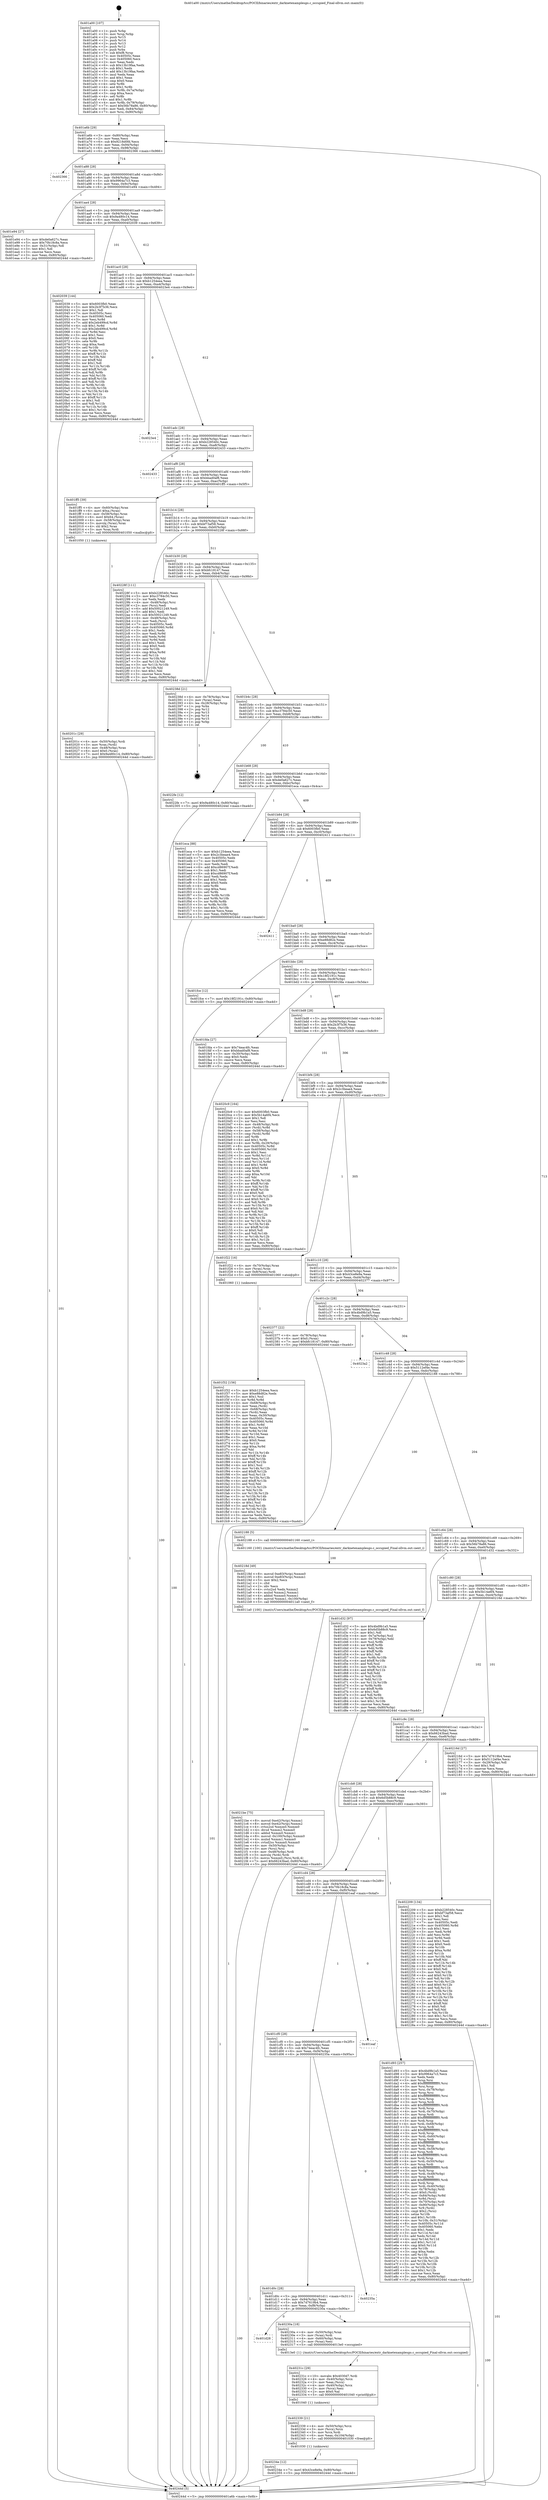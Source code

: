 digraph "0x401a00" {
  label = "0x401a00 (/mnt/c/Users/mathe/Desktop/tcc/POCII/binaries/extr_darknetexamplesgo.c_occupied_Final-ollvm.out::main(0))"
  labelloc = "t"
  node[shape=record]

  Entry [label="",width=0.3,height=0.3,shape=circle,fillcolor=black,style=filled]
  "0x401a6b" [label="{
     0x401a6b [29]\l
     | [instrs]\l
     &nbsp;&nbsp;0x401a6b \<+3\>: mov -0x80(%rbp),%eax\l
     &nbsp;&nbsp;0x401a6e \<+2\>: mov %eax,%ecx\l
     &nbsp;&nbsp;0x401a70 \<+6\>: sub $0x9218d0fd,%ecx\l
     &nbsp;&nbsp;0x401a76 \<+6\>: mov %eax,-0x94(%rbp)\l
     &nbsp;&nbsp;0x401a7c \<+6\>: mov %ecx,-0x98(%rbp)\l
     &nbsp;&nbsp;0x401a82 \<+6\>: je 0000000000402366 \<main+0x966\>\l
  }"]
  "0x402366" [label="{
     0x402366\l
  }", style=dashed]
  "0x401a88" [label="{
     0x401a88 [28]\l
     | [instrs]\l
     &nbsp;&nbsp;0x401a88 \<+5\>: jmp 0000000000401a8d \<main+0x8d\>\l
     &nbsp;&nbsp;0x401a8d \<+6\>: mov -0x94(%rbp),%eax\l
     &nbsp;&nbsp;0x401a93 \<+5\>: sub $0x9964a7c3,%eax\l
     &nbsp;&nbsp;0x401a98 \<+6\>: mov %eax,-0x9c(%rbp)\l
     &nbsp;&nbsp;0x401a9e \<+6\>: je 0000000000401e94 \<main+0x494\>\l
  }"]
  Exit [label="",width=0.3,height=0.3,shape=circle,fillcolor=black,style=filled,peripheries=2]
  "0x401e94" [label="{
     0x401e94 [27]\l
     | [instrs]\l
     &nbsp;&nbsp;0x401e94 \<+5\>: mov $0xde0a627c,%eax\l
     &nbsp;&nbsp;0x401e99 \<+5\>: mov $0x70b18c8a,%ecx\l
     &nbsp;&nbsp;0x401e9e \<+3\>: mov -0x31(%rbp),%dl\l
     &nbsp;&nbsp;0x401ea1 \<+3\>: test $0x1,%dl\l
     &nbsp;&nbsp;0x401ea4 \<+3\>: cmovne %ecx,%eax\l
     &nbsp;&nbsp;0x401ea7 \<+3\>: mov %eax,-0x80(%rbp)\l
     &nbsp;&nbsp;0x401eaa \<+5\>: jmp 000000000040244d \<main+0xa4d\>\l
  }"]
  "0x401aa4" [label="{
     0x401aa4 [28]\l
     | [instrs]\l
     &nbsp;&nbsp;0x401aa4 \<+5\>: jmp 0000000000401aa9 \<main+0xa9\>\l
     &nbsp;&nbsp;0x401aa9 \<+6\>: mov -0x94(%rbp),%eax\l
     &nbsp;&nbsp;0x401aaf \<+5\>: sub $0x9a480c14,%eax\l
     &nbsp;&nbsp;0x401ab4 \<+6\>: mov %eax,-0xa0(%rbp)\l
     &nbsp;&nbsp;0x401aba \<+6\>: je 0000000000402039 \<main+0x639\>\l
  }"]
  "0x40234e" [label="{
     0x40234e [12]\l
     | [instrs]\l
     &nbsp;&nbsp;0x40234e \<+7\>: movl $0x43ce8e9a,-0x80(%rbp)\l
     &nbsp;&nbsp;0x402355 \<+5\>: jmp 000000000040244d \<main+0xa4d\>\l
  }"]
  "0x402039" [label="{
     0x402039 [144]\l
     | [instrs]\l
     &nbsp;&nbsp;0x402039 \<+5\>: mov $0x6003fb0,%eax\l
     &nbsp;&nbsp;0x40203e \<+5\>: mov $0x2b3f7b36,%ecx\l
     &nbsp;&nbsp;0x402043 \<+2\>: mov $0x1,%dl\l
     &nbsp;&nbsp;0x402045 \<+7\>: mov 0x40505c,%esi\l
     &nbsp;&nbsp;0x40204c \<+7\>: mov 0x405060,%edi\l
     &nbsp;&nbsp;0x402053 \<+3\>: mov %esi,%r8d\l
     &nbsp;&nbsp;0x402056 \<+7\>: add $0x2eb499cd,%r8d\l
     &nbsp;&nbsp;0x40205d \<+4\>: sub $0x1,%r8d\l
     &nbsp;&nbsp;0x402061 \<+7\>: sub $0x2eb499cd,%r8d\l
     &nbsp;&nbsp;0x402068 \<+4\>: imul %r8d,%esi\l
     &nbsp;&nbsp;0x40206c \<+3\>: and $0x1,%esi\l
     &nbsp;&nbsp;0x40206f \<+3\>: cmp $0x0,%esi\l
     &nbsp;&nbsp;0x402072 \<+4\>: sete %r9b\l
     &nbsp;&nbsp;0x402076 \<+3\>: cmp $0xa,%edi\l
     &nbsp;&nbsp;0x402079 \<+4\>: setl %r10b\l
     &nbsp;&nbsp;0x40207d \<+3\>: mov %r9b,%r11b\l
     &nbsp;&nbsp;0x402080 \<+4\>: xor $0xff,%r11b\l
     &nbsp;&nbsp;0x402084 \<+3\>: mov %r10b,%bl\l
     &nbsp;&nbsp;0x402087 \<+3\>: xor $0xff,%bl\l
     &nbsp;&nbsp;0x40208a \<+3\>: xor $0x1,%dl\l
     &nbsp;&nbsp;0x40208d \<+3\>: mov %r11b,%r14b\l
     &nbsp;&nbsp;0x402090 \<+4\>: and $0xff,%r14b\l
     &nbsp;&nbsp;0x402094 \<+3\>: and %dl,%r9b\l
     &nbsp;&nbsp;0x402097 \<+3\>: mov %bl,%r15b\l
     &nbsp;&nbsp;0x40209a \<+4\>: and $0xff,%r15b\l
     &nbsp;&nbsp;0x40209e \<+3\>: and %dl,%r10b\l
     &nbsp;&nbsp;0x4020a1 \<+3\>: or %r9b,%r14b\l
     &nbsp;&nbsp;0x4020a4 \<+3\>: or %r10b,%r15b\l
     &nbsp;&nbsp;0x4020a7 \<+3\>: xor %r15b,%r14b\l
     &nbsp;&nbsp;0x4020aa \<+3\>: or %bl,%r11b\l
     &nbsp;&nbsp;0x4020ad \<+4\>: xor $0xff,%r11b\l
     &nbsp;&nbsp;0x4020b1 \<+3\>: or $0x1,%dl\l
     &nbsp;&nbsp;0x4020b4 \<+3\>: and %dl,%r11b\l
     &nbsp;&nbsp;0x4020b7 \<+3\>: or %r11b,%r14b\l
     &nbsp;&nbsp;0x4020ba \<+4\>: test $0x1,%r14b\l
     &nbsp;&nbsp;0x4020be \<+3\>: cmovne %ecx,%eax\l
     &nbsp;&nbsp;0x4020c1 \<+3\>: mov %eax,-0x80(%rbp)\l
     &nbsp;&nbsp;0x4020c4 \<+5\>: jmp 000000000040244d \<main+0xa4d\>\l
  }"]
  "0x401ac0" [label="{
     0x401ac0 [28]\l
     | [instrs]\l
     &nbsp;&nbsp;0x401ac0 \<+5\>: jmp 0000000000401ac5 \<main+0xc5\>\l
     &nbsp;&nbsp;0x401ac5 \<+6\>: mov -0x94(%rbp),%eax\l
     &nbsp;&nbsp;0x401acb \<+5\>: sub $0xb1254eea,%eax\l
     &nbsp;&nbsp;0x401ad0 \<+6\>: mov %eax,-0xa4(%rbp)\l
     &nbsp;&nbsp;0x401ad6 \<+6\>: je 00000000004023e4 \<main+0x9e4\>\l
  }"]
  "0x402339" [label="{
     0x402339 [21]\l
     | [instrs]\l
     &nbsp;&nbsp;0x402339 \<+4\>: mov -0x50(%rbp),%rcx\l
     &nbsp;&nbsp;0x40233d \<+3\>: mov (%rcx),%rcx\l
     &nbsp;&nbsp;0x402340 \<+3\>: mov %rcx,%rdi\l
     &nbsp;&nbsp;0x402343 \<+6\>: mov %eax,-0x104(%rbp)\l
     &nbsp;&nbsp;0x402349 \<+5\>: call 0000000000401030 \<free@plt\>\l
     | [calls]\l
     &nbsp;&nbsp;0x401030 \{1\} (unknown)\l
  }"]
  "0x4023e4" [label="{
     0x4023e4\l
  }", style=dashed]
  "0x401adc" [label="{
     0x401adc [28]\l
     | [instrs]\l
     &nbsp;&nbsp;0x401adc \<+5\>: jmp 0000000000401ae1 \<main+0xe1\>\l
     &nbsp;&nbsp;0x401ae1 \<+6\>: mov -0x94(%rbp),%eax\l
     &nbsp;&nbsp;0x401ae7 \<+5\>: sub $0xb228540c,%eax\l
     &nbsp;&nbsp;0x401aec \<+6\>: mov %eax,-0xa8(%rbp)\l
     &nbsp;&nbsp;0x401af2 \<+6\>: je 0000000000402433 \<main+0xa33\>\l
  }"]
  "0x40231c" [label="{
     0x40231c [29]\l
     | [instrs]\l
     &nbsp;&nbsp;0x40231c \<+10\>: movabs $0x4030d7,%rdi\l
     &nbsp;&nbsp;0x402326 \<+4\>: mov -0x40(%rbp),%rcx\l
     &nbsp;&nbsp;0x40232a \<+2\>: mov %eax,(%rcx)\l
     &nbsp;&nbsp;0x40232c \<+4\>: mov -0x40(%rbp),%rcx\l
     &nbsp;&nbsp;0x402330 \<+2\>: mov (%rcx),%esi\l
     &nbsp;&nbsp;0x402332 \<+2\>: mov $0x0,%al\l
     &nbsp;&nbsp;0x402334 \<+5\>: call 0000000000401040 \<printf@plt\>\l
     | [calls]\l
     &nbsp;&nbsp;0x401040 \{1\} (unknown)\l
  }"]
  "0x402433" [label="{
     0x402433\l
  }", style=dashed]
  "0x401af8" [label="{
     0x401af8 [28]\l
     | [instrs]\l
     &nbsp;&nbsp;0x401af8 \<+5\>: jmp 0000000000401afd \<main+0xfd\>\l
     &nbsp;&nbsp;0x401afd \<+6\>: mov -0x94(%rbp),%eax\l
     &nbsp;&nbsp;0x401b03 \<+5\>: sub $0xbbad0af8,%eax\l
     &nbsp;&nbsp;0x401b08 \<+6\>: mov %eax,-0xac(%rbp)\l
     &nbsp;&nbsp;0x401b0e \<+6\>: je 0000000000401ff5 \<main+0x5f5\>\l
  }"]
  "0x401d28" [label="{
     0x401d28\l
  }", style=dashed]
  "0x401ff5" [label="{
     0x401ff5 [39]\l
     | [instrs]\l
     &nbsp;&nbsp;0x401ff5 \<+4\>: mov -0x60(%rbp),%rax\l
     &nbsp;&nbsp;0x401ff9 \<+6\>: movl $0xa,(%rax)\l
     &nbsp;&nbsp;0x401fff \<+4\>: mov -0x58(%rbp),%rax\l
     &nbsp;&nbsp;0x402003 \<+6\>: movl $0x64,(%rax)\l
     &nbsp;&nbsp;0x402009 \<+4\>: mov -0x58(%rbp),%rax\l
     &nbsp;&nbsp;0x40200d \<+3\>: movslq (%rax),%rax\l
     &nbsp;&nbsp;0x402010 \<+4\>: shl $0x2,%rax\l
     &nbsp;&nbsp;0x402014 \<+3\>: mov %rax,%rdi\l
     &nbsp;&nbsp;0x402017 \<+5\>: call 0000000000401050 \<malloc@plt\>\l
     | [calls]\l
     &nbsp;&nbsp;0x401050 \{1\} (unknown)\l
  }"]
  "0x401b14" [label="{
     0x401b14 [28]\l
     | [instrs]\l
     &nbsp;&nbsp;0x401b14 \<+5\>: jmp 0000000000401b19 \<main+0x119\>\l
     &nbsp;&nbsp;0x401b19 \<+6\>: mov -0x94(%rbp),%eax\l
     &nbsp;&nbsp;0x401b1f \<+5\>: sub $0xbf73af58,%eax\l
     &nbsp;&nbsp;0x401b24 \<+6\>: mov %eax,-0xb0(%rbp)\l
     &nbsp;&nbsp;0x401b2a \<+6\>: je 000000000040228f \<main+0x88f\>\l
  }"]
  "0x40230a" [label="{
     0x40230a [18]\l
     | [instrs]\l
     &nbsp;&nbsp;0x40230a \<+4\>: mov -0x50(%rbp),%rax\l
     &nbsp;&nbsp;0x40230e \<+3\>: mov (%rax),%rdi\l
     &nbsp;&nbsp;0x402311 \<+4\>: mov -0x60(%rbp),%rax\l
     &nbsp;&nbsp;0x402315 \<+2\>: mov (%rax),%esi\l
     &nbsp;&nbsp;0x402317 \<+5\>: call 00000000004013e0 \<occupied\>\l
     | [calls]\l
     &nbsp;&nbsp;0x4013e0 \{1\} (/mnt/c/Users/mathe/Desktop/tcc/POCII/binaries/extr_darknetexamplesgo.c_occupied_Final-ollvm.out::occupied)\l
  }"]
  "0x40228f" [label="{
     0x40228f [111]\l
     | [instrs]\l
     &nbsp;&nbsp;0x40228f \<+5\>: mov $0xb228540c,%eax\l
     &nbsp;&nbsp;0x402294 \<+5\>: mov $0xc3784c50,%ecx\l
     &nbsp;&nbsp;0x402299 \<+2\>: xor %edx,%edx\l
     &nbsp;&nbsp;0x40229b \<+4\>: mov -0x48(%rbp),%rsi\l
     &nbsp;&nbsp;0x40229f \<+2\>: mov (%rsi),%edi\l
     &nbsp;&nbsp;0x4022a1 \<+6\>: add $0x50021249,%edi\l
     &nbsp;&nbsp;0x4022a7 \<+3\>: add $0x1,%edi\l
     &nbsp;&nbsp;0x4022aa \<+6\>: sub $0x50021249,%edi\l
     &nbsp;&nbsp;0x4022b0 \<+4\>: mov -0x48(%rbp),%rsi\l
     &nbsp;&nbsp;0x4022b4 \<+2\>: mov %edi,(%rsi)\l
     &nbsp;&nbsp;0x4022b6 \<+7\>: mov 0x40505c,%edi\l
     &nbsp;&nbsp;0x4022bd \<+8\>: mov 0x405060,%r8d\l
     &nbsp;&nbsp;0x4022c5 \<+3\>: sub $0x1,%edx\l
     &nbsp;&nbsp;0x4022c8 \<+3\>: mov %edi,%r9d\l
     &nbsp;&nbsp;0x4022cb \<+3\>: add %edx,%r9d\l
     &nbsp;&nbsp;0x4022ce \<+4\>: imul %r9d,%edi\l
     &nbsp;&nbsp;0x4022d2 \<+3\>: and $0x1,%edi\l
     &nbsp;&nbsp;0x4022d5 \<+3\>: cmp $0x0,%edi\l
     &nbsp;&nbsp;0x4022d8 \<+4\>: sete %r10b\l
     &nbsp;&nbsp;0x4022dc \<+4\>: cmp $0xa,%r8d\l
     &nbsp;&nbsp;0x4022e0 \<+4\>: setl %r11b\l
     &nbsp;&nbsp;0x4022e4 \<+3\>: mov %r10b,%bl\l
     &nbsp;&nbsp;0x4022e7 \<+3\>: and %r11b,%bl\l
     &nbsp;&nbsp;0x4022ea \<+3\>: xor %r11b,%r10b\l
     &nbsp;&nbsp;0x4022ed \<+3\>: or %r10b,%bl\l
     &nbsp;&nbsp;0x4022f0 \<+3\>: test $0x1,%bl\l
     &nbsp;&nbsp;0x4022f3 \<+3\>: cmovne %ecx,%eax\l
     &nbsp;&nbsp;0x4022f6 \<+3\>: mov %eax,-0x80(%rbp)\l
     &nbsp;&nbsp;0x4022f9 \<+5\>: jmp 000000000040244d \<main+0xa4d\>\l
  }"]
  "0x401b30" [label="{
     0x401b30 [28]\l
     | [instrs]\l
     &nbsp;&nbsp;0x401b30 \<+5\>: jmp 0000000000401b35 \<main+0x135\>\l
     &nbsp;&nbsp;0x401b35 \<+6\>: mov -0x94(%rbp),%eax\l
     &nbsp;&nbsp;0x401b3b \<+5\>: sub $0xbfc18147,%eax\l
     &nbsp;&nbsp;0x401b40 \<+6\>: mov %eax,-0xb4(%rbp)\l
     &nbsp;&nbsp;0x401b46 \<+6\>: je 000000000040238d \<main+0x98d\>\l
  }"]
  "0x401d0c" [label="{
     0x401d0c [28]\l
     | [instrs]\l
     &nbsp;&nbsp;0x401d0c \<+5\>: jmp 0000000000401d11 \<main+0x311\>\l
     &nbsp;&nbsp;0x401d11 \<+6\>: mov -0x94(%rbp),%eax\l
     &nbsp;&nbsp;0x401d17 \<+5\>: sub $0x7d7619b4,%eax\l
     &nbsp;&nbsp;0x401d1c \<+6\>: mov %eax,-0xf8(%rbp)\l
     &nbsp;&nbsp;0x401d22 \<+6\>: je 000000000040230a \<main+0x90a\>\l
  }"]
  "0x40238d" [label="{
     0x40238d [21]\l
     | [instrs]\l
     &nbsp;&nbsp;0x40238d \<+4\>: mov -0x78(%rbp),%rax\l
     &nbsp;&nbsp;0x402391 \<+2\>: mov (%rax),%eax\l
     &nbsp;&nbsp;0x402393 \<+4\>: lea -0x28(%rbp),%rsp\l
     &nbsp;&nbsp;0x402397 \<+1\>: pop %rbx\l
     &nbsp;&nbsp;0x402398 \<+2\>: pop %r12\l
     &nbsp;&nbsp;0x40239a \<+2\>: pop %r13\l
     &nbsp;&nbsp;0x40239c \<+2\>: pop %r14\l
     &nbsp;&nbsp;0x40239e \<+2\>: pop %r15\l
     &nbsp;&nbsp;0x4023a0 \<+1\>: pop %rbp\l
     &nbsp;&nbsp;0x4023a1 \<+1\>: ret\l
  }"]
  "0x401b4c" [label="{
     0x401b4c [28]\l
     | [instrs]\l
     &nbsp;&nbsp;0x401b4c \<+5\>: jmp 0000000000401b51 \<main+0x151\>\l
     &nbsp;&nbsp;0x401b51 \<+6\>: mov -0x94(%rbp),%eax\l
     &nbsp;&nbsp;0x401b57 \<+5\>: sub $0xc3784c50,%eax\l
     &nbsp;&nbsp;0x401b5c \<+6\>: mov %eax,-0xb8(%rbp)\l
     &nbsp;&nbsp;0x401b62 \<+6\>: je 00000000004022fe \<main+0x8fe\>\l
  }"]
  "0x40235a" [label="{
     0x40235a\l
  }", style=dashed]
  "0x4022fe" [label="{
     0x4022fe [12]\l
     | [instrs]\l
     &nbsp;&nbsp;0x4022fe \<+7\>: movl $0x9a480c14,-0x80(%rbp)\l
     &nbsp;&nbsp;0x402305 \<+5\>: jmp 000000000040244d \<main+0xa4d\>\l
  }"]
  "0x401b68" [label="{
     0x401b68 [28]\l
     | [instrs]\l
     &nbsp;&nbsp;0x401b68 \<+5\>: jmp 0000000000401b6d \<main+0x16d\>\l
     &nbsp;&nbsp;0x401b6d \<+6\>: mov -0x94(%rbp),%eax\l
     &nbsp;&nbsp;0x401b73 \<+5\>: sub $0xde0a627c,%eax\l
     &nbsp;&nbsp;0x401b78 \<+6\>: mov %eax,-0xbc(%rbp)\l
     &nbsp;&nbsp;0x401b7e \<+6\>: je 0000000000401eca \<main+0x4ca\>\l
  }"]
  "0x401cf0" [label="{
     0x401cf0 [28]\l
     | [instrs]\l
     &nbsp;&nbsp;0x401cf0 \<+5\>: jmp 0000000000401cf5 \<main+0x2f5\>\l
     &nbsp;&nbsp;0x401cf5 \<+6\>: mov -0x94(%rbp),%eax\l
     &nbsp;&nbsp;0x401cfb \<+5\>: sub $0x74eac4fc,%eax\l
     &nbsp;&nbsp;0x401d00 \<+6\>: mov %eax,-0xf4(%rbp)\l
     &nbsp;&nbsp;0x401d06 \<+6\>: je 000000000040235a \<main+0x95a\>\l
  }"]
  "0x401eca" [label="{
     0x401eca [88]\l
     | [instrs]\l
     &nbsp;&nbsp;0x401eca \<+5\>: mov $0xb1254eea,%eax\l
     &nbsp;&nbsp;0x401ecf \<+5\>: mov $0x2c3beae4,%ecx\l
     &nbsp;&nbsp;0x401ed4 \<+7\>: mov 0x40505c,%edx\l
     &nbsp;&nbsp;0x401edb \<+7\>: mov 0x405060,%esi\l
     &nbsp;&nbsp;0x401ee2 \<+2\>: mov %edx,%edi\l
     &nbsp;&nbsp;0x401ee4 \<+6\>: add $0xcd86907f,%edi\l
     &nbsp;&nbsp;0x401eea \<+3\>: sub $0x1,%edi\l
     &nbsp;&nbsp;0x401eed \<+6\>: sub $0xcd86907f,%edi\l
     &nbsp;&nbsp;0x401ef3 \<+3\>: imul %edi,%edx\l
     &nbsp;&nbsp;0x401ef6 \<+3\>: and $0x1,%edx\l
     &nbsp;&nbsp;0x401ef9 \<+3\>: cmp $0x0,%edx\l
     &nbsp;&nbsp;0x401efc \<+4\>: sete %r8b\l
     &nbsp;&nbsp;0x401f00 \<+3\>: cmp $0xa,%esi\l
     &nbsp;&nbsp;0x401f03 \<+4\>: setl %r9b\l
     &nbsp;&nbsp;0x401f07 \<+3\>: mov %r8b,%r10b\l
     &nbsp;&nbsp;0x401f0a \<+3\>: and %r9b,%r10b\l
     &nbsp;&nbsp;0x401f0d \<+3\>: xor %r9b,%r8b\l
     &nbsp;&nbsp;0x401f10 \<+3\>: or %r8b,%r10b\l
     &nbsp;&nbsp;0x401f13 \<+4\>: test $0x1,%r10b\l
     &nbsp;&nbsp;0x401f17 \<+3\>: cmovne %ecx,%eax\l
     &nbsp;&nbsp;0x401f1a \<+3\>: mov %eax,-0x80(%rbp)\l
     &nbsp;&nbsp;0x401f1d \<+5\>: jmp 000000000040244d \<main+0xa4d\>\l
  }"]
  "0x401b84" [label="{
     0x401b84 [28]\l
     | [instrs]\l
     &nbsp;&nbsp;0x401b84 \<+5\>: jmp 0000000000401b89 \<main+0x189\>\l
     &nbsp;&nbsp;0x401b89 \<+6\>: mov -0x94(%rbp),%eax\l
     &nbsp;&nbsp;0x401b8f \<+5\>: sub $0x6003fb0,%eax\l
     &nbsp;&nbsp;0x401b94 \<+6\>: mov %eax,-0xc0(%rbp)\l
     &nbsp;&nbsp;0x401b9a \<+6\>: je 0000000000402411 \<main+0xa11\>\l
  }"]
  "0x401eaf" [label="{
     0x401eaf\l
  }", style=dashed]
  "0x402411" [label="{
     0x402411\l
  }", style=dashed]
  "0x401ba0" [label="{
     0x401ba0 [28]\l
     | [instrs]\l
     &nbsp;&nbsp;0x401ba0 \<+5\>: jmp 0000000000401ba5 \<main+0x1a5\>\l
     &nbsp;&nbsp;0x401ba5 \<+6\>: mov -0x94(%rbp),%eax\l
     &nbsp;&nbsp;0x401bab \<+5\>: sub $0xe88d82e,%eax\l
     &nbsp;&nbsp;0x401bb0 \<+6\>: mov %eax,-0xc4(%rbp)\l
     &nbsp;&nbsp;0x401bb6 \<+6\>: je 0000000000401fce \<main+0x5ce\>\l
  }"]
  "0x4021be" [label="{
     0x4021be [75]\l
     | [instrs]\l
     &nbsp;&nbsp;0x4021be \<+8\>: movsd 0xe42(%rip),%xmm1\l
     &nbsp;&nbsp;0x4021c6 \<+8\>: movsd 0xe42(%rip),%xmm2\l
     &nbsp;&nbsp;0x4021ce \<+4\>: cvtss2sd %xmm0,%xmm0\l
     &nbsp;&nbsp;0x4021d2 \<+4\>: divsd %xmm2,%xmm0\l
     &nbsp;&nbsp;0x4021d6 \<+4\>: addsd %xmm0,%xmm1\l
     &nbsp;&nbsp;0x4021da \<+8\>: movsd -0x100(%rbp),%xmm0\l
     &nbsp;&nbsp;0x4021e2 \<+4\>: mulsd %xmm1,%xmm0\l
     &nbsp;&nbsp;0x4021e6 \<+4\>: cvtsd2ss %xmm0,%xmm0\l
     &nbsp;&nbsp;0x4021ea \<+4\>: mov -0x50(%rbp),%rsi\l
     &nbsp;&nbsp;0x4021ee \<+3\>: mov (%rsi),%rsi\l
     &nbsp;&nbsp;0x4021f1 \<+4\>: mov -0x48(%rbp),%rdi\l
     &nbsp;&nbsp;0x4021f5 \<+3\>: movslq (%rdi),%rdi\l
     &nbsp;&nbsp;0x4021f8 \<+5\>: movss %xmm0,(%rsi,%rdi,4)\l
     &nbsp;&nbsp;0x4021fd \<+7\>: movl $0x66243bad,-0x80(%rbp)\l
     &nbsp;&nbsp;0x402204 \<+5\>: jmp 000000000040244d \<main+0xa4d\>\l
  }"]
  "0x401fce" [label="{
     0x401fce [12]\l
     | [instrs]\l
     &nbsp;&nbsp;0x401fce \<+7\>: movl $0x18f2191c,-0x80(%rbp)\l
     &nbsp;&nbsp;0x401fd5 \<+5\>: jmp 000000000040244d \<main+0xa4d\>\l
  }"]
  "0x401bbc" [label="{
     0x401bbc [28]\l
     | [instrs]\l
     &nbsp;&nbsp;0x401bbc \<+5\>: jmp 0000000000401bc1 \<main+0x1c1\>\l
     &nbsp;&nbsp;0x401bc1 \<+6\>: mov -0x94(%rbp),%eax\l
     &nbsp;&nbsp;0x401bc7 \<+5\>: sub $0x18f2191c,%eax\l
     &nbsp;&nbsp;0x401bcc \<+6\>: mov %eax,-0xc8(%rbp)\l
     &nbsp;&nbsp;0x401bd2 \<+6\>: je 0000000000401fda \<main+0x5da\>\l
  }"]
  "0x40218d" [label="{
     0x40218d [49]\l
     | [instrs]\l
     &nbsp;&nbsp;0x40218d \<+8\>: movsd 0xe83(%rip),%xmm0\l
     &nbsp;&nbsp;0x402195 \<+8\>: movsd 0xe83(%rip),%xmm1\l
     &nbsp;&nbsp;0x40219d \<+5\>: mov $0x2,%ecx\l
     &nbsp;&nbsp;0x4021a2 \<+1\>: cltd\l
     &nbsp;&nbsp;0x4021a3 \<+2\>: idiv %ecx\l
     &nbsp;&nbsp;0x4021a5 \<+4\>: cvtsi2sd %edx,%xmm2\l
     &nbsp;&nbsp;0x4021a9 \<+4\>: mulsd %xmm2,%xmm1\l
     &nbsp;&nbsp;0x4021ad \<+4\>: addsd %xmm0,%xmm1\l
     &nbsp;&nbsp;0x4021b1 \<+8\>: movsd %xmm1,-0x100(%rbp)\l
     &nbsp;&nbsp;0x4021b9 \<+5\>: call 00000000004011a0 \<next_f\>\l
     | [calls]\l
     &nbsp;&nbsp;0x4011a0 \{100\} (/mnt/c/Users/mathe/Desktop/tcc/POCII/binaries/extr_darknetexamplesgo.c_occupied_Final-ollvm.out::next_f)\l
  }"]
  "0x401fda" [label="{
     0x401fda [27]\l
     | [instrs]\l
     &nbsp;&nbsp;0x401fda \<+5\>: mov $0x74eac4fc,%eax\l
     &nbsp;&nbsp;0x401fdf \<+5\>: mov $0xbbad0af8,%ecx\l
     &nbsp;&nbsp;0x401fe4 \<+3\>: mov -0x30(%rbp),%edx\l
     &nbsp;&nbsp;0x401fe7 \<+3\>: cmp $0x0,%edx\l
     &nbsp;&nbsp;0x401fea \<+3\>: cmove %ecx,%eax\l
     &nbsp;&nbsp;0x401fed \<+3\>: mov %eax,-0x80(%rbp)\l
     &nbsp;&nbsp;0x401ff0 \<+5\>: jmp 000000000040244d \<main+0xa4d\>\l
  }"]
  "0x401bd8" [label="{
     0x401bd8 [28]\l
     | [instrs]\l
     &nbsp;&nbsp;0x401bd8 \<+5\>: jmp 0000000000401bdd \<main+0x1dd\>\l
     &nbsp;&nbsp;0x401bdd \<+6\>: mov -0x94(%rbp),%eax\l
     &nbsp;&nbsp;0x401be3 \<+5\>: sub $0x2b3f7b36,%eax\l
     &nbsp;&nbsp;0x401be8 \<+6\>: mov %eax,-0xcc(%rbp)\l
     &nbsp;&nbsp;0x401bee \<+6\>: je 00000000004020c9 \<main+0x6c9\>\l
  }"]
  "0x40201c" [label="{
     0x40201c [29]\l
     | [instrs]\l
     &nbsp;&nbsp;0x40201c \<+4\>: mov -0x50(%rbp),%rdi\l
     &nbsp;&nbsp;0x402020 \<+3\>: mov %rax,(%rdi)\l
     &nbsp;&nbsp;0x402023 \<+4\>: mov -0x48(%rbp),%rax\l
     &nbsp;&nbsp;0x402027 \<+6\>: movl $0x0,(%rax)\l
     &nbsp;&nbsp;0x40202d \<+7\>: movl $0x9a480c14,-0x80(%rbp)\l
     &nbsp;&nbsp;0x402034 \<+5\>: jmp 000000000040244d \<main+0xa4d\>\l
  }"]
  "0x4020c9" [label="{
     0x4020c9 [164]\l
     | [instrs]\l
     &nbsp;&nbsp;0x4020c9 \<+5\>: mov $0x6003fb0,%eax\l
     &nbsp;&nbsp;0x4020ce \<+5\>: mov $0x5b14a6f4,%ecx\l
     &nbsp;&nbsp;0x4020d3 \<+2\>: mov $0x1,%dl\l
     &nbsp;&nbsp;0x4020d5 \<+2\>: xor %esi,%esi\l
     &nbsp;&nbsp;0x4020d7 \<+4\>: mov -0x48(%rbp),%rdi\l
     &nbsp;&nbsp;0x4020db \<+3\>: mov (%rdi),%r8d\l
     &nbsp;&nbsp;0x4020de \<+4\>: mov -0x58(%rbp),%rdi\l
     &nbsp;&nbsp;0x4020e2 \<+3\>: cmp (%rdi),%r8d\l
     &nbsp;&nbsp;0x4020e5 \<+4\>: setl %r9b\l
     &nbsp;&nbsp;0x4020e9 \<+4\>: and $0x1,%r9b\l
     &nbsp;&nbsp;0x4020ed \<+4\>: mov %r9b,-0x29(%rbp)\l
     &nbsp;&nbsp;0x4020f1 \<+8\>: mov 0x40505c,%r8d\l
     &nbsp;&nbsp;0x4020f9 \<+8\>: mov 0x405060,%r10d\l
     &nbsp;&nbsp;0x402101 \<+3\>: sub $0x1,%esi\l
     &nbsp;&nbsp;0x402104 \<+3\>: mov %r8d,%r11d\l
     &nbsp;&nbsp;0x402107 \<+3\>: add %esi,%r11d\l
     &nbsp;&nbsp;0x40210a \<+4\>: imul %r11d,%r8d\l
     &nbsp;&nbsp;0x40210e \<+4\>: and $0x1,%r8d\l
     &nbsp;&nbsp;0x402112 \<+4\>: cmp $0x0,%r8d\l
     &nbsp;&nbsp;0x402116 \<+4\>: sete %r9b\l
     &nbsp;&nbsp;0x40211a \<+4\>: cmp $0xa,%r10d\l
     &nbsp;&nbsp;0x40211e \<+3\>: setl %bl\l
     &nbsp;&nbsp;0x402121 \<+3\>: mov %r9b,%r14b\l
     &nbsp;&nbsp;0x402124 \<+4\>: xor $0xff,%r14b\l
     &nbsp;&nbsp;0x402128 \<+3\>: mov %bl,%r15b\l
     &nbsp;&nbsp;0x40212b \<+4\>: xor $0xff,%r15b\l
     &nbsp;&nbsp;0x40212f \<+3\>: xor $0x0,%dl\l
     &nbsp;&nbsp;0x402132 \<+3\>: mov %r14b,%r12b\l
     &nbsp;&nbsp;0x402135 \<+4\>: and $0x0,%r12b\l
     &nbsp;&nbsp;0x402139 \<+3\>: and %dl,%r9b\l
     &nbsp;&nbsp;0x40213c \<+3\>: mov %r15b,%r13b\l
     &nbsp;&nbsp;0x40213f \<+4\>: and $0x0,%r13b\l
     &nbsp;&nbsp;0x402143 \<+2\>: and %dl,%bl\l
     &nbsp;&nbsp;0x402145 \<+3\>: or %r9b,%r12b\l
     &nbsp;&nbsp;0x402148 \<+3\>: or %bl,%r13b\l
     &nbsp;&nbsp;0x40214b \<+3\>: xor %r13b,%r12b\l
     &nbsp;&nbsp;0x40214e \<+3\>: or %r15b,%r14b\l
     &nbsp;&nbsp;0x402151 \<+4\>: xor $0xff,%r14b\l
     &nbsp;&nbsp;0x402155 \<+3\>: or $0x0,%dl\l
     &nbsp;&nbsp;0x402158 \<+3\>: and %dl,%r14b\l
     &nbsp;&nbsp;0x40215b \<+3\>: or %r14b,%r12b\l
     &nbsp;&nbsp;0x40215e \<+4\>: test $0x1,%r12b\l
     &nbsp;&nbsp;0x402162 \<+3\>: cmovne %ecx,%eax\l
     &nbsp;&nbsp;0x402165 \<+3\>: mov %eax,-0x80(%rbp)\l
     &nbsp;&nbsp;0x402168 \<+5\>: jmp 000000000040244d \<main+0xa4d\>\l
  }"]
  "0x401bf4" [label="{
     0x401bf4 [28]\l
     | [instrs]\l
     &nbsp;&nbsp;0x401bf4 \<+5\>: jmp 0000000000401bf9 \<main+0x1f9\>\l
     &nbsp;&nbsp;0x401bf9 \<+6\>: mov -0x94(%rbp),%eax\l
     &nbsp;&nbsp;0x401bff \<+5\>: sub $0x2c3beae4,%eax\l
     &nbsp;&nbsp;0x401c04 \<+6\>: mov %eax,-0xd0(%rbp)\l
     &nbsp;&nbsp;0x401c0a \<+6\>: je 0000000000401f22 \<main+0x522\>\l
  }"]
  "0x401f32" [label="{
     0x401f32 [156]\l
     | [instrs]\l
     &nbsp;&nbsp;0x401f32 \<+5\>: mov $0xb1254eea,%ecx\l
     &nbsp;&nbsp;0x401f37 \<+5\>: mov $0xe88d82e,%edx\l
     &nbsp;&nbsp;0x401f3c \<+3\>: mov $0x1,%sil\l
     &nbsp;&nbsp;0x401f3f \<+3\>: xor %r8d,%r8d\l
     &nbsp;&nbsp;0x401f42 \<+4\>: mov -0x68(%rbp),%rdi\l
     &nbsp;&nbsp;0x401f46 \<+2\>: mov %eax,(%rdi)\l
     &nbsp;&nbsp;0x401f48 \<+4\>: mov -0x68(%rbp),%rdi\l
     &nbsp;&nbsp;0x401f4c \<+2\>: mov (%rdi),%eax\l
     &nbsp;&nbsp;0x401f4e \<+3\>: mov %eax,-0x30(%rbp)\l
     &nbsp;&nbsp;0x401f51 \<+7\>: mov 0x40505c,%eax\l
     &nbsp;&nbsp;0x401f58 \<+8\>: mov 0x405060,%r9d\l
     &nbsp;&nbsp;0x401f60 \<+4\>: sub $0x1,%r8d\l
     &nbsp;&nbsp;0x401f64 \<+3\>: mov %eax,%r10d\l
     &nbsp;&nbsp;0x401f67 \<+3\>: add %r8d,%r10d\l
     &nbsp;&nbsp;0x401f6a \<+4\>: imul %r10d,%eax\l
     &nbsp;&nbsp;0x401f6e \<+3\>: and $0x1,%eax\l
     &nbsp;&nbsp;0x401f71 \<+3\>: cmp $0x0,%eax\l
     &nbsp;&nbsp;0x401f74 \<+4\>: sete %r11b\l
     &nbsp;&nbsp;0x401f78 \<+4\>: cmp $0xa,%r9d\l
     &nbsp;&nbsp;0x401f7c \<+3\>: setl %bl\l
     &nbsp;&nbsp;0x401f7f \<+3\>: mov %r11b,%r14b\l
     &nbsp;&nbsp;0x401f82 \<+4\>: xor $0xff,%r14b\l
     &nbsp;&nbsp;0x401f86 \<+3\>: mov %bl,%r15b\l
     &nbsp;&nbsp;0x401f89 \<+4\>: xor $0xff,%r15b\l
     &nbsp;&nbsp;0x401f8d \<+4\>: xor $0x1,%sil\l
     &nbsp;&nbsp;0x401f91 \<+3\>: mov %r14b,%r12b\l
     &nbsp;&nbsp;0x401f94 \<+4\>: and $0xff,%r12b\l
     &nbsp;&nbsp;0x401f98 \<+3\>: and %sil,%r11b\l
     &nbsp;&nbsp;0x401f9b \<+3\>: mov %r15b,%r13b\l
     &nbsp;&nbsp;0x401f9e \<+4\>: and $0xff,%r13b\l
     &nbsp;&nbsp;0x401fa2 \<+3\>: and %sil,%bl\l
     &nbsp;&nbsp;0x401fa5 \<+3\>: or %r11b,%r12b\l
     &nbsp;&nbsp;0x401fa8 \<+3\>: or %bl,%r13b\l
     &nbsp;&nbsp;0x401fab \<+3\>: xor %r13b,%r12b\l
     &nbsp;&nbsp;0x401fae \<+3\>: or %r15b,%r14b\l
     &nbsp;&nbsp;0x401fb1 \<+4\>: xor $0xff,%r14b\l
     &nbsp;&nbsp;0x401fb5 \<+4\>: or $0x1,%sil\l
     &nbsp;&nbsp;0x401fb9 \<+3\>: and %sil,%r14b\l
     &nbsp;&nbsp;0x401fbc \<+3\>: or %r14b,%r12b\l
     &nbsp;&nbsp;0x401fbf \<+4\>: test $0x1,%r12b\l
     &nbsp;&nbsp;0x401fc3 \<+3\>: cmovne %edx,%ecx\l
     &nbsp;&nbsp;0x401fc6 \<+3\>: mov %ecx,-0x80(%rbp)\l
     &nbsp;&nbsp;0x401fc9 \<+5\>: jmp 000000000040244d \<main+0xa4d\>\l
  }"]
  "0x401f22" [label="{
     0x401f22 [16]\l
     | [instrs]\l
     &nbsp;&nbsp;0x401f22 \<+4\>: mov -0x70(%rbp),%rax\l
     &nbsp;&nbsp;0x401f26 \<+3\>: mov (%rax),%rax\l
     &nbsp;&nbsp;0x401f29 \<+4\>: mov 0x8(%rax),%rdi\l
     &nbsp;&nbsp;0x401f2d \<+5\>: call 0000000000401060 \<atoi@plt\>\l
     | [calls]\l
     &nbsp;&nbsp;0x401060 \{1\} (unknown)\l
  }"]
  "0x401c10" [label="{
     0x401c10 [28]\l
     | [instrs]\l
     &nbsp;&nbsp;0x401c10 \<+5\>: jmp 0000000000401c15 \<main+0x215\>\l
     &nbsp;&nbsp;0x401c15 \<+6\>: mov -0x94(%rbp),%eax\l
     &nbsp;&nbsp;0x401c1b \<+5\>: sub $0x43ce8e9a,%eax\l
     &nbsp;&nbsp;0x401c20 \<+6\>: mov %eax,-0xd4(%rbp)\l
     &nbsp;&nbsp;0x401c26 \<+6\>: je 0000000000402377 \<main+0x977\>\l
  }"]
  "0x401cd4" [label="{
     0x401cd4 [28]\l
     | [instrs]\l
     &nbsp;&nbsp;0x401cd4 \<+5\>: jmp 0000000000401cd9 \<main+0x2d9\>\l
     &nbsp;&nbsp;0x401cd9 \<+6\>: mov -0x94(%rbp),%eax\l
     &nbsp;&nbsp;0x401cdf \<+5\>: sub $0x70b18c8a,%eax\l
     &nbsp;&nbsp;0x401ce4 \<+6\>: mov %eax,-0xf0(%rbp)\l
     &nbsp;&nbsp;0x401cea \<+6\>: je 0000000000401eaf \<main+0x4af\>\l
  }"]
  "0x402377" [label="{
     0x402377 [22]\l
     | [instrs]\l
     &nbsp;&nbsp;0x402377 \<+4\>: mov -0x78(%rbp),%rax\l
     &nbsp;&nbsp;0x40237b \<+6\>: movl $0x0,(%rax)\l
     &nbsp;&nbsp;0x402381 \<+7\>: movl $0xbfc18147,-0x80(%rbp)\l
     &nbsp;&nbsp;0x402388 \<+5\>: jmp 000000000040244d \<main+0xa4d\>\l
  }"]
  "0x401c2c" [label="{
     0x401c2c [28]\l
     | [instrs]\l
     &nbsp;&nbsp;0x401c2c \<+5\>: jmp 0000000000401c31 \<main+0x231\>\l
     &nbsp;&nbsp;0x401c31 \<+6\>: mov -0x94(%rbp),%eax\l
     &nbsp;&nbsp;0x401c37 \<+5\>: sub $0x4bd9b1a5,%eax\l
     &nbsp;&nbsp;0x401c3c \<+6\>: mov %eax,-0xd8(%rbp)\l
     &nbsp;&nbsp;0x401c42 \<+6\>: je 00000000004023a2 \<main+0x9a2\>\l
  }"]
  "0x401d93" [label="{
     0x401d93 [257]\l
     | [instrs]\l
     &nbsp;&nbsp;0x401d93 \<+5\>: mov $0x4bd9b1a5,%eax\l
     &nbsp;&nbsp;0x401d98 \<+5\>: mov $0x9964a7c3,%ecx\l
     &nbsp;&nbsp;0x401d9d \<+2\>: xor %edx,%edx\l
     &nbsp;&nbsp;0x401d9f \<+3\>: mov %rsp,%rsi\l
     &nbsp;&nbsp;0x401da2 \<+4\>: add $0xfffffffffffffff0,%rsi\l
     &nbsp;&nbsp;0x401da6 \<+3\>: mov %rsi,%rsp\l
     &nbsp;&nbsp;0x401da9 \<+4\>: mov %rsi,-0x78(%rbp)\l
     &nbsp;&nbsp;0x401dad \<+3\>: mov %rsp,%rsi\l
     &nbsp;&nbsp;0x401db0 \<+4\>: add $0xfffffffffffffff0,%rsi\l
     &nbsp;&nbsp;0x401db4 \<+3\>: mov %rsi,%rsp\l
     &nbsp;&nbsp;0x401db7 \<+3\>: mov %rsp,%rdi\l
     &nbsp;&nbsp;0x401dba \<+4\>: add $0xfffffffffffffff0,%rdi\l
     &nbsp;&nbsp;0x401dbe \<+3\>: mov %rdi,%rsp\l
     &nbsp;&nbsp;0x401dc1 \<+4\>: mov %rdi,-0x70(%rbp)\l
     &nbsp;&nbsp;0x401dc5 \<+3\>: mov %rsp,%rdi\l
     &nbsp;&nbsp;0x401dc8 \<+4\>: add $0xfffffffffffffff0,%rdi\l
     &nbsp;&nbsp;0x401dcc \<+3\>: mov %rdi,%rsp\l
     &nbsp;&nbsp;0x401dcf \<+4\>: mov %rdi,-0x68(%rbp)\l
     &nbsp;&nbsp;0x401dd3 \<+3\>: mov %rsp,%rdi\l
     &nbsp;&nbsp;0x401dd6 \<+4\>: add $0xfffffffffffffff0,%rdi\l
     &nbsp;&nbsp;0x401dda \<+3\>: mov %rdi,%rsp\l
     &nbsp;&nbsp;0x401ddd \<+4\>: mov %rdi,-0x60(%rbp)\l
     &nbsp;&nbsp;0x401de1 \<+3\>: mov %rsp,%rdi\l
     &nbsp;&nbsp;0x401de4 \<+4\>: add $0xfffffffffffffff0,%rdi\l
     &nbsp;&nbsp;0x401de8 \<+3\>: mov %rdi,%rsp\l
     &nbsp;&nbsp;0x401deb \<+4\>: mov %rdi,-0x58(%rbp)\l
     &nbsp;&nbsp;0x401def \<+3\>: mov %rsp,%rdi\l
     &nbsp;&nbsp;0x401df2 \<+4\>: add $0xfffffffffffffff0,%rdi\l
     &nbsp;&nbsp;0x401df6 \<+3\>: mov %rdi,%rsp\l
     &nbsp;&nbsp;0x401df9 \<+4\>: mov %rdi,-0x50(%rbp)\l
     &nbsp;&nbsp;0x401dfd \<+3\>: mov %rsp,%rdi\l
     &nbsp;&nbsp;0x401e00 \<+4\>: add $0xfffffffffffffff0,%rdi\l
     &nbsp;&nbsp;0x401e04 \<+3\>: mov %rdi,%rsp\l
     &nbsp;&nbsp;0x401e07 \<+4\>: mov %rdi,-0x48(%rbp)\l
     &nbsp;&nbsp;0x401e0b \<+3\>: mov %rsp,%rdi\l
     &nbsp;&nbsp;0x401e0e \<+4\>: add $0xfffffffffffffff0,%rdi\l
     &nbsp;&nbsp;0x401e12 \<+3\>: mov %rdi,%rsp\l
     &nbsp;&nbsp;0x401e15 \<+4\>: mov %rdi,-0x40(%rbp)\l
     &nbsp;&nbsp;0x401e19 \<+4\>: mov -0x78(%rbp),%rdi\l
     &nbsp;&nbsp;0x401e1d \<+6\>: movl $0x0,(%rdi)\l
     &nbsp;&nbsp;0x401e23 \<+7\>: mov -0x84(%rbp),%r8d\l
     &nbsp;&nbsp;0x401e2a \<+3\>: mov %r8d,(%rsi)\l
     &nbsp;&nbsp;0x401e2d \<+4\>: mov -0x70(%rbp),%rdi\l
     &nbsp;&nbsp;0x401e31 \<+7\>: mov -0x90(%rbp),%r9\l
     &nbsp;&nbsp;0x401e38 \<+3\>: mov %r9,(%rdi)\l
     &nbsp;&nbsp;0x401e3b \<+3\>: cmpl $0x2,(%rsi)\l
     &nbsp;&nbsp;0x401e3e \<+4\>: setne %r10b\l
     &nbsp;&nbsp;0x401e42 \<+4\>: and $0x1,%r10b\l
     &nbsp;&nbsp;0x401e46 \<+4\>: mov %r10b,-0x31(%rbp)\l
     &nbsp;&nbsp;0x401e4a \<+8\>: mov 0x40505c,%r11d\l
     &nbsp;&nbsp;0x401e52 \<+7\>: mov 0x405060,%ebx\l
     &nbsp;&nbsp;0x401e59 \<+3\>: sub $0x1,%edx\l
     &nbsp;&nbsp;0x401e5c \<+3\>: mov %r11d,%r14d\l
     &nbsp;&nbsp;0x401e5f \<+3\>: add %edx,%r14d\l
     &nbsp;&nbsp;0x401e62 \<+4\>: imul %r14d,%r11d\l
     &nbsp;&nbsp;0x401e66 \<+4\>: and $0x1,%r11d\l
     &nbsp;&nbsp;0x401e6a \<+4\>: cmp $0x0,%r11d\l
     &nbsp;&nbsp;0x401e6e \<+4\>: sete %r10b\l
     &nbsp;&nbsp;0x401e72 \<+3\>: cmp $0xa,%ebx\l
     &nbsp;&nbsp;0x401e75 \<+4\>: setl %r15b\l
     &nbsp;&nbsp;0x401e79 \<+3\>: mov %r10b,%r12b\l
     &nbsp;&nbsp;0x401e7c \<+3\>: and %r15b,%r12b\l
     &nbsp;&nbsp;0x401e7f \<+3\>: xor %r15b,%r10b\l
     &nbsp;&nbsp;0x401e82 \<+3\>: or %r10b,%r12b\l
     &nbsp;&nbsp;0x401e85 \<+4\>: test $0x1,%r12b\l
     &nbsp;&nbsp;0x401e89 \<+3\>: cmovne %ecx,%eax\l
     &nbsp;&nbsp;0x401e8c \<+3\>: mov %eax,-0x80(%rbp)\l
     &nbsp;&nbsp;0x401e8f \<+5\>: jmp 000000000040244d \<main+0xa4d\>\l
  }"]
  "0x4023a2" [label="{
     0x4023a2\l
  }", style=dashed]
  "0x401c48" [label="{
     0x401c48 [28]\l
     | [instrs]\l
     &nbsp;&nbsp;0x401c48 \<+5\>: jmp 0000000000401c4d \<main+0x24d\>\l
     &nbsp;&nbsp;0x401c4d \<+6\>: mov -0x94(%rbp),%eax\l
     &nbsp;&nbsp;0x401c53 \<+5\>: sub $0x5112ef4e,%eax\l
     &nbsp;&nbsp;0x401c58 \<+6\>: mov %eax,-0xdc(%rbp)\l
     &nbsp;&nbsp;0x401c5e \<+6\>: je 0000000000402188 \<main+0x788\>\l
  }"]
  "0x401cb8" [label="{
     0x401cb8 [28]\l
     | [instrs]\l
     &nbsp;&nbsp;0x401cb8 \<+5\>: jmp 0000000000401cbd \<main+0x2bd\>\l
     &nbsp;&nbsp;0x401cbd \<+6\>: mov -0x94(%rbp),%eax\l
     &nbsp;&nbsp;0x401cc3 \<+5\>: sub $0x6d5b88c9,%eax\l
     &nbsp;&nbsp;0x401cc8 \<+6\>: mov %eax,-0xec(%rbp)\l
     &nbsp;&nbsp;0x401cce \<+6\>: je 0000000000401d93 \<main+0x393\>\l
  }"]
  "0x402188" [label="{
     0x402188 [5]\l
     | [instrs]\l
     &nbsp;&nbsp;0x402188 \<+5\>: call 0000000000401160 \<next_i\>\l
     | [calls]\l
     &nbsp;&nbsp;0x401160 \{100\} (/mnt/c/Users/mathe/Desktop/tcc/POCII/binaries/extr_darknetexamplesgo.c_occupied_Final-ollvm.out::next_i)\l
  }"]
  "0x401c64" [label="{
     0x401c64 [28]\l
     | [instrs]\l
     &nbsp;&nbsp;0x401c64 \<+5\>: jmp 0000000000401c69 \<main+0x269\>\l
     &nbsp;&nbsp;0x401c69 \<+6\>: mov -0x94(%rbp),%eax\l
     &nbsp;&nbsp;0x401c6f \<+5\>: sub $0x56b78a86,%eax\l
     &nbsp;&nbsp;0x401c74 \<+6\>: mov %eax,-0xe0(%rbp)\l
     &nbsp;&nbsp;0x401c7a \<+6\>: je 0000000000401d32 \<main+0x332\>\l
  }"]
  "0x402209" [label="{
     0x402209 [134]\l
     | [instrs]\l
     &nbsp;&nbsp;0x402209 \<+5\>: mov $0xb228540c,%eax\l
     &nbsp;&nbsp;0x40220e \<+5\>: mov $0xbf73af58,%ecx\l
     &nbsp;&nbsp;0x402213 \<+2\>: mov $0x1,%dl\l
     &nbsp;&nbsp;0x402215 \<+2\>: xor %esi,%esi\l
     &nbsp;&nbsp;0x402217 \<+7\>: mov 0x40505c,%edi\l
     &nbsp;&nbsp;0x40221e \<+8\>: mov 0x405060,%r8d\l
     &nbsp;&nbsp;0x402226 \<+3\>: sub $0x1,%esi\l
     &nbsp;&nbsp;0x402229 \<+3\>: mov %edi,%r9d\l
     &nbsp;&nbsp;0x40222c \<+3\>: add %esi,%r9d\l
     &nbsp;&nbsp;0x40222f \<+4\>: imul %r9d,%edi\l
     &nbsp;&nbsp;0x402233 \<+3\>: and $0x1,%edi\l
     &nbsp;&nbsp;0x402236 \<+3\>: cmp $0x0,%edi\l
     &nbsp;&nbsp;0x402239 \<+4\>: sete %r10b\l
     &nbsp;&nbsp;0x40223d \<+4\>: cmp $0xa,%r8d\l
     &nbsp;&nbsp;0x402241 \<+4\>: setl %r11b\l
     &nbsp;&nbsp;0x402245 \<+3\>: mov %r10b,%bl\l
     &nbsp;&nbsp;0x402248 \<+3\>: xor $0xff,%bl\l
     &nbsp;&nbsp;0x40224b \<+3\>: mov %r11b,%r14b\l
     &nbsp;&nbsp;0x40224e \<+4\>: xor $0xff,%r14b\l
     &nbsp;&nbsp;0x402252 \<+3\>: xor $0x0,%dl\l
     &nbsp;&nbsp;0x402255 \<+3\>: mov %bl,%r15b\l
     &nbsp;&nbsp;0x402258 \<+4\>: and $0x0,%r15b\l
     &nbsp;&nbsp;0x40225c \<+3\>: and %dl,%r10b\l
     &nbsp;&nbsp;0x40225f \<+3\>: mov %r14b,%r12b\l
     &nbsp;&nbsp;0x402262 \<+4\>: and $0x0,%r12b\l
     &nbsp;&nbsp;0x402266 \<+3\>: and %dl,%r11b\l
     &nbsp;&nbsp;0x402269 \<+3\>: or %r10b,%r15b\l
     &nbsp;&nbsp;0x40226c \<+3\>: or %r11b,%r12b\l
     &nbsp;&nbsp;0x40226f \<+3\>: xor %r12b,%r15b\l
     &nbsp;&nbsp;0x402272 \<+3\>: or %r14b,%bl\l
     &nbsp;&nbsp;0x402275 \<+3\>: xor $0xff,%bl\l
     &nbsp;&nbsp;0x402278 \<+3\>: or $0x0,%dl\l
     &nbsp;&nbsp;0x40227b \<+2\>: and %dl,%bl\l
     &nbsp;&nbsp;0x40227d \<+3\>: or %bl,%r15b\l
     &nbsp;&nbsp;0x402280 \<+4\>: test $0x1,%r15b\l
     &nbsp;&nbsp;0x402284 \<+3\>: cmovne %ecx,%eax\l
     &nbsp;&nbsp;0x402287 \<+3\>: mov %eax,-0x80(%rbp)\l
     &nbsp;&nbsp;0x40228a \<+5\>: jmp 000000000040244d \<main+0xa4d\>\l
  }"]
  "0x401d32" [label="{
     0x401d32 [97]\l
     | [instrs]\l
     &nbsp;&nbsp;0x401d32 \<+5\>: mov $0x4bd9b1a5,%eax\l
     &nbsp;&nbsp;0x401d37 \<+5\>: mov $0x6d5b88c9,%ecx\l
     &nbsp;&nbsp;0x401d3c \<+2\>: mov $0x1,%dl\l
     &nbsp;&nbsp;0x401d3e \<+4\>: mov -0x7a(%rbp),%sil\l
     &nbsp;&nbsp;0x401d42 \<+4\>: mov -0x79(%rbp),%dil\l
     &nbsp;&nbsp;0x401d46 \<+3\>: mov %sil,%r8b\l
     &nbsp;&nbsp;0x401d49 \<+4\>: xor $0xff,%r8b\l
     &nbsp;&nbsp;0x401d4d \<+3\>: mov %dil,%r9b\l
     &nbsp;&nbsp;0x401d50 \<+4\>: xor $0xff,%r9b\l
     &nbsp;&nbsp;0x401d54 \<+3\>: xor $0x1,%dl\l
     &nbsp;&nbsp;0x401d57 \<+3\>: mov %r8b,%r10b\l
     &nbsp;&nbsp;0x401d5a \<+4\>: and $0xff,%r10b\l
     &nbsp;&nbsp;0x401d5e \<+3\>: and %dl,%sil\l
     &nbsp;&nbsp;0x401d61 \<+3\>: mov %r9b,%r11b\l
     &nbsp;&nbsp;0x401d64 \<+4\>: and $0xff,%r11b\l
     &nbsp;&nbsp;0x401d68 \<+3\>: and %dl,%dil\l
     &nbsp;&nbsp;0x401d6b \<+3\>: or %sil,%r10b\l
     &nbsp;&nbsp;0x401d6e \<+3\>: or %dil,%r11b\l
     &nbsp;&nbsp;0x401d71 \<+3\>: xor %r11b,%r10b\l
     &nbsp;&nbsp;0x401d74 \<+3\>: or %r9b,%r8b\l
     &nbsp;&nbsp;0x401d77 \<+4\>: xor $0xff,%r8b\l
     &nbsp;&nbsp;0x401d7b \<+3\>: or $0x1,%dl\l
     &nbsp;&nbsp;0x401d7e \<+3\>: and %dl,%r8b\l
     &nbsp;&nbsp;0x401d81 \<+3\>: or %r8b,%r10b\l
     &nbsp;&nbsp;0x401d84 \<+4\>: test $0x1,%r10b\l
     &nbsp;&nbsp;0x401d88 \<+3\>: cmovne %ecx,%eax\l
     &nbsp;&nbsp;0x401d8b \<+3\>: mov %eax,-0x80(%rbp)\l
     &nbsp;&nbsp;0x401d8e \<+5\>: jmp 000000000040244d \<main+0xa4d\>\l
  }"]
  "0x401c80" [label="{
     0x401c80 [28]\l
     | [instrs]\l
     &nbsp;&nbsp;0x401c80 \<+5\>: jmp 0000000000401c85 \<main+0x285\>\l
     &nbsp;&nbsp;0x401c85 \<+6\>: mov -0x94(%rbp),%eax\l
     &nbsp;&nbsp;0x401c8b \<+5\>: sub $0x5b14a6f4,%eax\l
     &nbsp;&nbsp;0x401c90 \<+6\>: mov %eax,-0xe4(%rbp)\l
     &nbsp;&nbsp;0x401c96 \<+6\>: je 000000000040216d \<main+0x76d\>\l
  }"]
  "0x40244d" [label="{
     0x40244d [5]\l
     | [instrs]\l
     &nbsp;&nbsp;0x40244d \<+5\>: jmp 0000000000401a6b \<main+0x6b\>\l
  }"]
  "0x401a00" [label="{
     0x401a00 [107]\l
     | [instrs]\l
     &nbsp;&nbsp;0x401a00 \<+1\>: push %rbp\l
     &nbsp;&nbsp;0x401a01 \<+3\>: mov %rsp,%rbp\l
     &nbsp;&nbsp;0x401a04 \<+2\>: push %r15\l
     &nbsp;&nbsp;0x401a06 \<+2\>: push %r14\l
     &nbsp;&nbsp;0x401a08 \<+2\>: push %r13\l
     &nbsp;&nbsp;0x401a0a \<+2\>: push %r12\l
     &nbsp;&nbsp;0x401a0c \<+1\>: push %rbx\l
     &nbsp;&nbsp;0x401a0d \<+7\>: sub $0xf8,%rsp\l
     &nbsp;&nbsp;0x401a14 \<+7\>: mov 0x40505c,%eax\l
     &nbsp;&nbsp;0x401a1b \<+7\>: mov 0x405060,%ecx\l
     &nbsp;&nbsp;0x401a22 \<+2\>: mov %eax,%edx\l
     &nbsp;&nbsp;0x401a24 \<+6\>: sub $0x13b19faa,%edx\l
     &nbsp;&nbsp;0x401a2a \<+3\>: sub $0x1,%edx\l
     &nbsp;&nbsp;0x401a2d \<+6\>: add $0x13b19faa,%edx\l
     &nbsp;&nbsp;0x401a33 \<+3\>: imul %edx,%eax\l
     &nbsp;&nbsp;0x401a36 \<+3\>: and $0x1,%eax\l
     &nbsp;&nbsp;0x401a39 \<+3\>: cmp $0x0,%eax\l
     &nbsp;&nbsp;0x401a3c \<+4\>: sete %r8b\l
     &nbsp;&nbsp;0x401a40 \<+4\>: and $0x1,%r8b\l
     &nbsp;&nbsp;0x401a44 \<+4\>: mov %r8b,-0x7a(%rbp)\l
     &nbsp;&nbsp;0x401a48 \<+3\>: cmp $0xa,%ecx\l
     &nbsp;&nbsp;0x401a4b \<+4\>: setl %r8b\l
     &nbsp;&nbsp;0x401a4f \<+4\>: and $0x1,%r8b\l
     &nbsp;&nbsp;0x401a53 \<+4\>: mov %r8b,-0x79(%rbp)\l
     &nbsp;&nbsp;0x401a57 \<+7\>: movl $0x56b78a86,-0x80(%rbp)\l
     &nbsp;&nbsp;0x401a5e \<+6\>: mov %edi,-0x84(%rbp)\l
     &nbsp;&nbsp;0x401a64 \<+7\>: mov %rsi,-0x90(%rbp)\l
  }"]
  "0x401c9c" [label="{
     0x401c9c [28]\l
     | [instrs]\l
     &nbsp;&nbsp;0x401c9c \<+5\>: jmp 0000000000401ca1 \<main+0x2a1\>\l
     &nbsp;&nbsp;0x401ca1 \<+6\>: mov -0x94(%rbp),%eax\l
     &nbsp;&nbsp;0x401ca7 \<+5\>: sub $0x66243bad,%eax\l
     &nbsp;&nbsp;0x401cac \<+6\>: mov %eax,-0xe8(%rbp)\l
     &nbsp;&nbsp;0x401cb2 \<+6\>: je 0000000000402209 \<main+0x809\>\l
  }"]
  "0x40216d" [label="{
     0x40216d [27]\l
     | [instrs]\l
     &nbsp;&nbsp;0x40216d \<+5\>: mov $0x7d7619b4,%eax\l
     &nbsp;&nbsp;0x402172 \<+5\>: mov $0x5112ef4e,%ecx\l
     &nbsp;&nbsp;0x402177 \<+3\>: mov -0x29(%rbp),%dl\l
     &nbsp;&nbsp;0x40217a \<+3\>: test $0x1,%dl\l
     &nbsp;&nbsp;0x40217d \<+3\>: cmovne %ecx,%eax\l
     &nbsp;&nbsp;0x402180 \<+3\>: mov %eax,-0x80(%rbp)\l
     &nbsp;&nbsp;0x402183 \<+5\>: jmp 000000000040244d \<main+0xa4d\>\l
  }"]
  Entry -> "0x401a00" [label=" 1"]
  "0x401a6b" -> "0x402366" [label=" 0"]
  "0x401a6b" -> "0x401a88" [label=" 714"]
  "0x40238d" -> Exit [label=" 1"]
  "0x401a88" -> "0x401e94" [label=" 1"]
  "0x401a88" -> "0x401aa4" [label=" 713"]
  "0x402377" -> "0x40244d" [label=" 1"]
  "0x401aa4" -> "0x402039" [label=" 101"]
  "0x401aa4" -> "0x401ac0" [label=" 612"]
  "0x40234e" -> "0x40244d" [label=" 1"]
  "0x401ac0" -> "0x4023e4" [label=" 0"]
  "0x401ac0" -> "0x401adc" [label=" 612"]
  "0x402339" -> "0x40234e" [label=" 1"]
  "0x401adc" -> "0x402433" [label=" 0"]
  "0x401adc" -> "0x401af8" [label=" 612"]
  "0x40231c" -> "0x402339" [label=" 1"]
  "0x401af8" -> "0x401ff5" [label=" 1"]
  "0x401af8" -> "0x401b14" [label=" 611"]
  "0x40230a" -> "0x40231c" [label=" 1"]
  "0x401b14" -> "0x40228f" [label=" 100"]
  "0x401b14" -> "0x401b30" [label=" 511"]
  "0x401d0c" -> "0x401d28" [label=" 0"]
  "0x401b30" -> "0x40238d" [label=" 1"]
  "0x401b30" -> "0x401b4c" [label=" 510"]
  "0x401d0c" -> "0x40230a" [label=" 1"]
  "0x401b4c" -> "0x4022fe" [label=" 100"]
  "0x401b4c" -> "0x401b68" [label=" 410"]
  "0x401cf0" -> "0x401d0c" [label=" 1"]
  "0x401b68" -> "0x401eca" [label=" 1"]
  "0x401b68" -> "0x401b84" [label=" 409"]
  "0x401cf0" -> "0x40235a" [label=" 0"]
  "0x401b84" -> "0x402411" [label=" 0"]
  "0x401b84" -> "0x401ba0" [label=" 409"]
  "0x401cd4" -> "0x401cf0" [label=" 1"]
  "0x401ba0" -> "0x401fce" [label=" 1"]
  "0x401ba0" -> "0x401bbc" [label=" 408"]
  "0x401cd4" -> "0x401eaf" [label=" 0"]
  "0x401bbc" -> "0x401fda" [label=" 1"]
  "0x401bbc" -> "0x401bd8" [label=" 407"]
  "0x4022fe" -> "0x40244d" [label=" 100"]
  "0x401bd8" -> "0x4020c9" [label=" 101"]
  "0x401bd8" -> "0x401bf4" [label=" 306"]
  "0x40228f" -> "0x40244d" [label=" 100"]
  "0x401bf4" -> "0x401f22" [label=" 1"]
  "0x401bf4" -> "0x401c10" [label=" 305"]
  "0x402209" -> "0x40244d" [label=" 100"]
  "0x401c10" -> "0x402377" [label=" 1"]
  "0x401c10" -> "0x401c2c" [label=" 304"]
  "0x40218d" -> "0x4021be" [label=" 100"]
  "0x401c2c" -> "0x4023a2" [label=" 0"]
  "0x401c2c" -> "0x401c48" [label=" 304"]
  "0x402188" -> "0x40218d" [label=" 100"]
  "0x401c48" -> "0x402188" [label=" 100"]
  "0x401c48" -> "0x401c64" [label=" 204"]
  "0x4020c9" -> "0x40244d" [label=" 101"]
  "0x401c64" -> "0x401d32" [label=" 1"]
  "0x401c64" -> "0x401c80" [label=" 203"]
  "0x401d32" -> "0x40244d" [label=" 1"]
  "0x401a00" -> "0x401a6b" [label=" 1"]
  "0x40244d" -> "0x401a6b" [label=" 713"]
  "0x402039" -> "0x40244d" [label=" 101"]
  "0x401c80" -> "0x40216d" [label=" 101"]
  "0x401c80" -> "0x401c9c" [label=" 102"]
  "0x40201c" -> "0x40244d" [label=" 1"]
  "0x401c9c" -> "0x402209" [label=" 100"]
  "0x401c9c" -> "0x401cb8" [label=" 2"]
  "0x40216d" -> "0x40244d" [label=" 101"]
  "0x401cb8" -> "0x401d93" [label=" 1"]
  "0x401cb8" -> "0x401cd4" [label=" 1"]
  "0x4021be" -> "0x40244d" [label=" 100"]
  "0x401d93" -> "0x40244d" [label=" 1"]
  "0x401e94" -> "0x40244d" [label=" 1"]
  "0x401eca" -> "0x40244d" [label=" 1"]
  "0x401f22" -> "0x401f32" [label=" 1"]
  "0x401f32" -> "0x40244d" [label=" 1"]
  "0x401fce" -> "0x40244d" [label=" 1"]
  "0x401fda" -> "0x40244d" [label=" 1"]
  "0x401ff5" -> "0x40201c" [label=" 1"]
}
